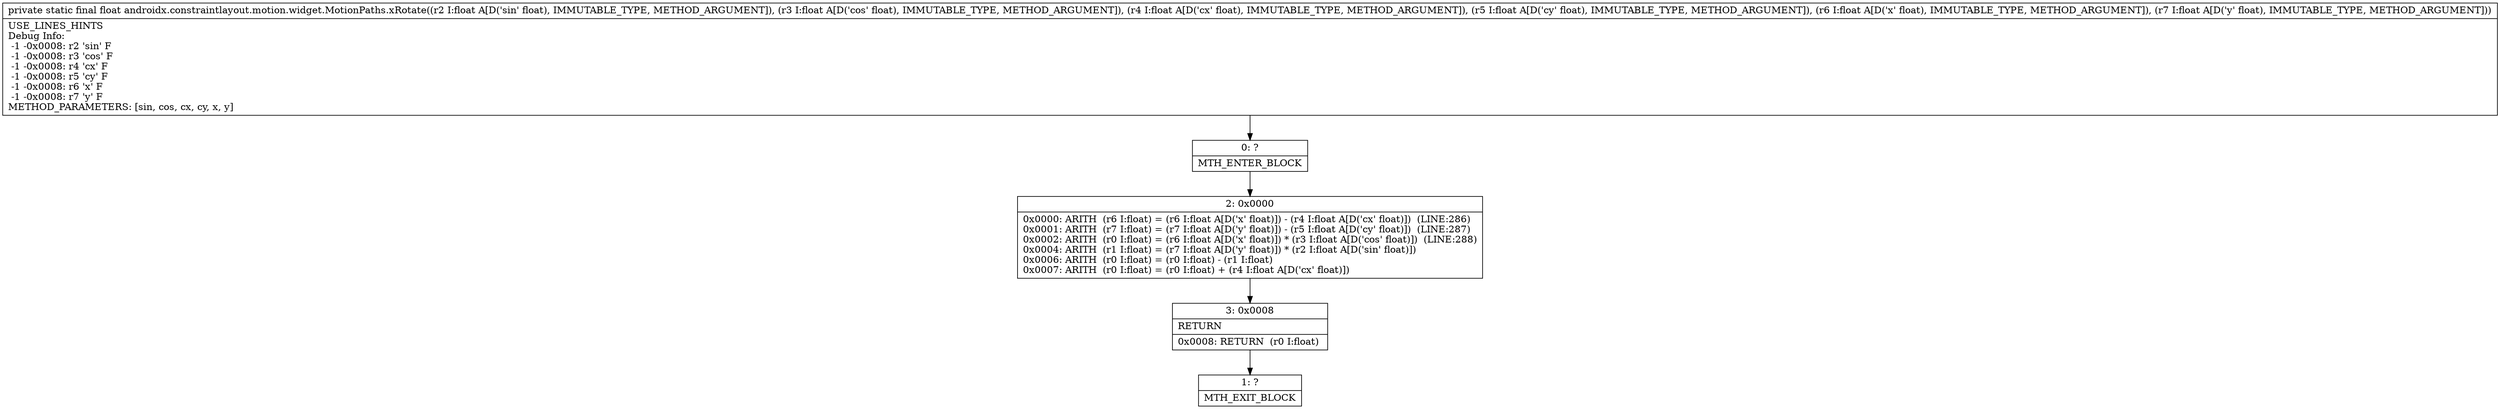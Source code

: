 digraph "CFG forandroidx.constraintlayout.motion.widget.MotionPaths.xRotate(FFFFFF)F" {
Node_0 [shape=record,label="{0\:\ ?|MTH_ENTER_BLOCK\l}"];
Node_2 [shape=record,label="{2\:\ 0x0000|0x0000: ARITH  (r6 I:float) = (r6 I:float A[D('x' float)]) \- (r4 I:float A[D('cx' float)])  (LINE:286)\l0x0001: ARITH  (r7 I:float) = (r7 I:float A[D('y' float)]) \- (r5 I:float A[D('cy' float)])  (LINE:287)\l0x0002: ARITH  (r0 I:float) = (r6 I:float A[D('x' float)]) * (r3 I:float A[D('cos' float)])  (LINE:288)\l0x0004: ARITH  (r1 I:float) = (r7 I:float A[D('y' float)]) * (r2 I:float A[D('sin' float)]) \l0x0006: ARITH  (r0 I:float) = (r0 I:float) \- (r1 I:float) \l0x0007: ARITH  (r0 I:float) = (r0 I:float) + (r4 I:float A[D('cx' float)]) \l}"];
Node_3 [shape=record,label="{3\:\ 0x0008|RETURN\l|0x0008: RETURN  (r0 I:float) \l}"];
Node_1 [shape=record,label="{1\:\ ?|MTH_EXIT_BLOCK\l}"];
MethodNode[shape=record,label="{private static final float androidx.constraintlayout.motion.widget.MotionPaths.xRotate((r2 I:float A[D('sin' float), IMMUTABLE_TYPE, METHOD_ARGUMENT]), (r3 I:float A[D('cos' float), IMMUTABLE_TYPE, METHOD_ARGUMENT]), (r4 I:float A[D('cx' float), IMMUTABLE_TYPE, METHOD_ARGUMENT]), (r5 I:float A[D('cy' float), IMMUTABLE_TYPE, METHOD_ARGUMENT]), (r6 I:float A[D('x' float), IMMUTABLE_TYPE, METHOD_ARGUMENT]), (r7 I:float A[D('y' float), IMMUTABLE_TYPE, METHOD_ARGUMENT]))  | USE_LINES_HINTS\lDebug Info:\l  \-1 \-0x0008: r2 'sin' F\l  \-1 \-0x0008: r3 'cos' F\l  \-1 \-0x0008: r4 'cx' F\l  \-1 \-0x0008: r5 'cy' F\l  \-1 \-0x0008: r6 'x' F\l  \-1 \-0x0008: r7 'y' F\lMETHOD_PARAMETERS: [sin, cos, cx, cy, x, y]\l}"];
MethodNode -> Node_0;Node_0 -> Node_2;
Node_2 -> Node_3;
Node_3 -> Node_1;
}

